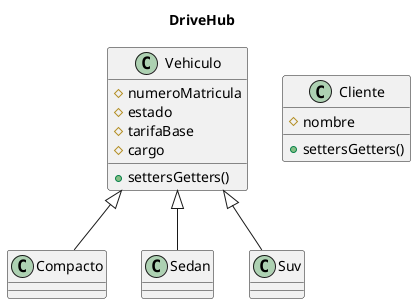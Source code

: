 @startuml DriveHub

title DriveHub

class Vehiculo{
    #numeroMatricula
    #estado
    #tarifaBase
    #cargo
    +settersGetters()
}
class Compacto extends Vehiculo{}
class Sedan extends Vehiculo{}
class Suv extends Vehiculo{}

class Cliente{
    #nombre
    +settersGetters()
}


@enduml